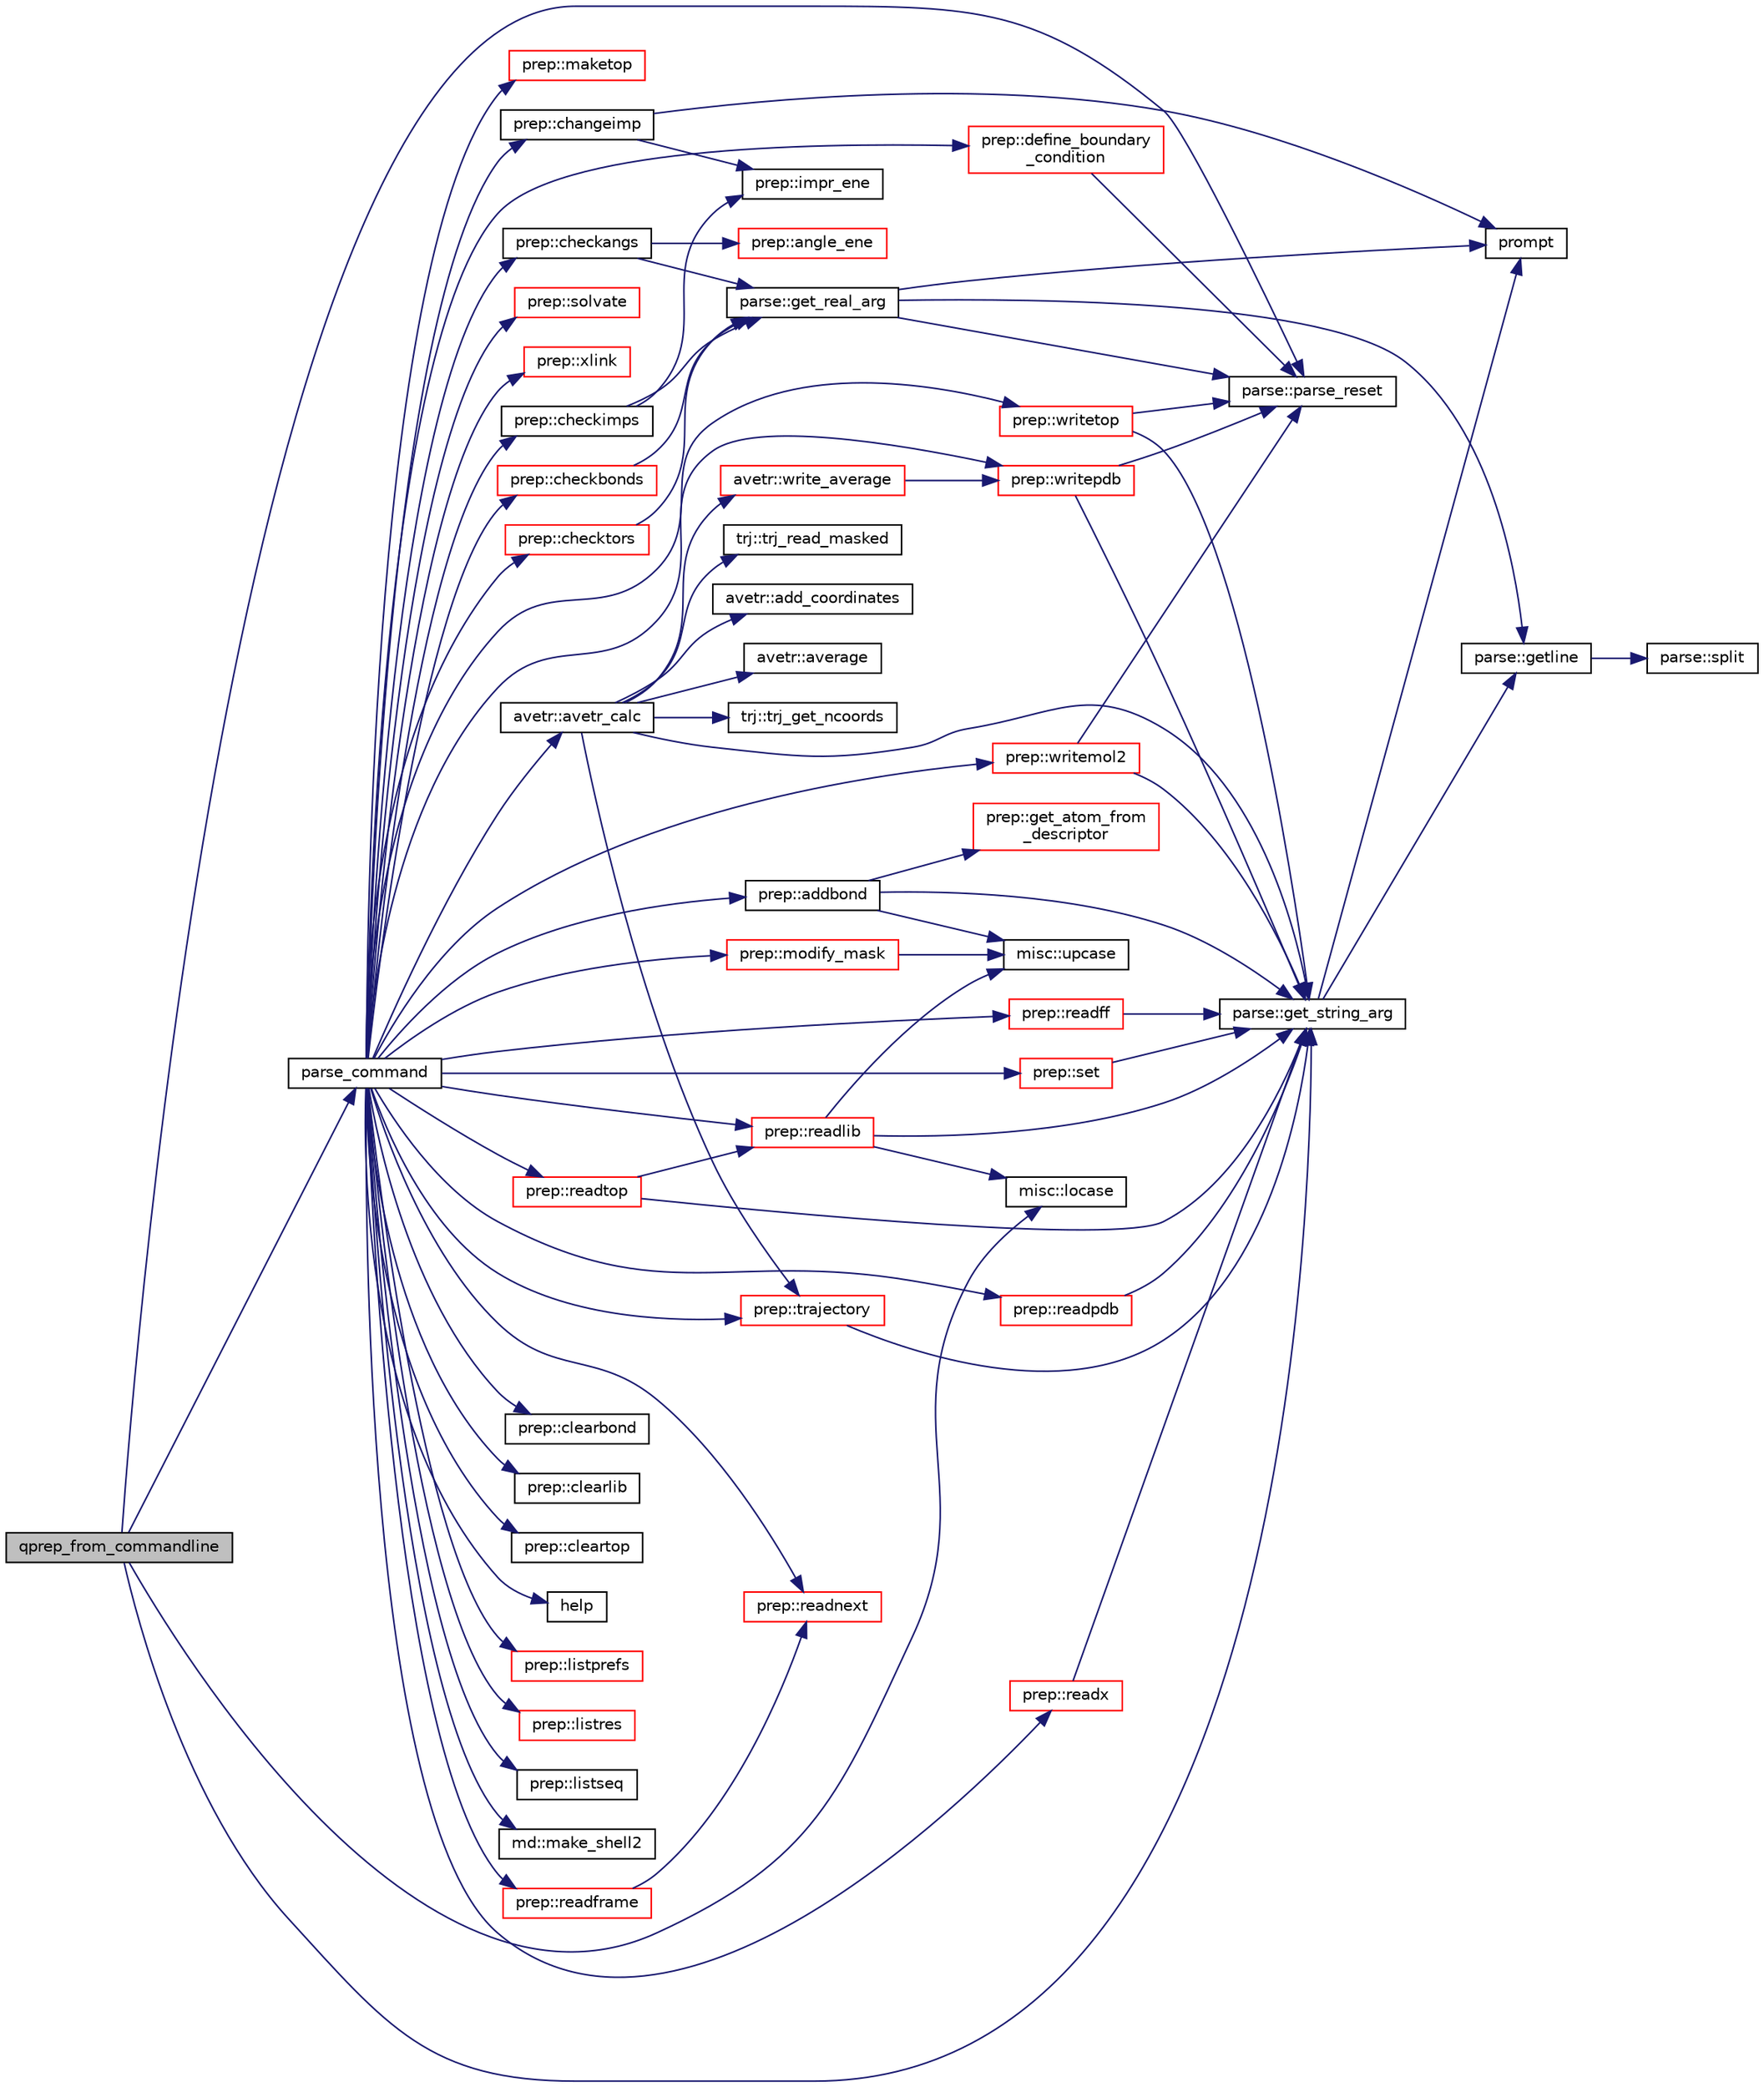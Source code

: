 digraph "qprep_from_commandline"
{
  edge [fontname="Helvetica",fontsize="10",labelfontname="Helvetica",labelfontsize="10"];
  node [fontname="Helvetica",fontsize="10",shape=record];
  rankdir="LR";
  Node1 [label="qprep_from_commandline",height=0.2,width=0.4,color="black", fillcolor="grey75", style="filled" fontcolor="black"];
  Node1 -> Node2 [color="midnightblue",fontsize="10",style="solid"];
  Node2 [label="parse::get_string_arg",height=0.2,width=0.4,color="black", fillcolor="white", style="filled",URL="$classparse.html#a17fdf061a0ee443c4a80c24d8e3cd11f"];
  Node2 -> Node3 [color="midnightblue",fontsize="10",style="solid"];
  Node3 [label="prompt",height=0.2,width=0.4,color="black", fillcolor="white", style="filled",URL="$qfep_8f90.html#a897ce0488192cf7f2a3ca4d41e5d73e3"];
  Node2 -> Node4 [color="midnightblue",fontsize="10",style="solid"];
  Node4 [label="parse::getline",height=0.2,width=0.4,color="black", fillcolor="white", style="filled",URL="$classparse.html#a362c49175b5f2d7f582dde6cb7b871af"];
  Node4 -> Node5 [color="midnightblue",fontsize="10",style="solid"];
  Node5 [label="parse::split",height=0.2,width=0.4,color="black", fillcolor="white", style="filled",URL="$classparse.html#a431f0c36309d6174287bde5e4d0e78e8"];
  Node1 -> Node6 [color="midnightblue",fontsize="10",style="solid"];
  Node6 [label="misc::locase",height=0.2,width=0.4,color="black", fillcolor="white", style="filled",URL="$classmisc.html#a809b24676ebbae2412332b832c612c3c"];
  Node1 -> Node7 [color="midnightblue",fontsize="10",style="solid"];
  Node7 [label="parse_command",height=0.2,width=0.4,color="black", fillcolor="white", style="filled",URL="$qprep_8f90.html#add7d58759b8d0826b87051647135e024"];
  Node7 -> Node8 [color="midnightblue",fontsize="10",style="solid"];
  Node8 [label="prep::addbond",height=0.2,width=0.4,color="black", fillcolor="white", style="filled",URL="$classprep.html#acadfec11c64fcb6b270659df6eda3423"];
  Node8 -> Node2 [color="midnightblue",fontsize="10",style="solid"];
  Node8 -> Node9 [color="midnightblue",fontsize="10",style="solid"];
  Node9 [label="prep::get_atom_from\l_descriptor",height=0.2,width=0.4,color="red", fillcolor="white", style="filled",URL="$classprep.html#aa1417fc48a24a3fd294d10f9254a0a0c"];
  Node8 -> Node10 [color="midnightblue",fontsize="10",style="solid"];
  Node10 [label="misc::upcase",height=0.2,width=0.4,color="black", fillcolor="white", style="filled",URL="$classmisc.html#a3d25ef800766f590365955680ff3ba2c"];
  Node7 -> Node11 [color="midnightblue",fontsize="10",style="solid"];
  Node11 [label="avetr::avetr_calc",height=0.2,width=0.4,color="black", fillcolor="white", style="filled",URL="$classavetr.html#a1fbe6b643dec51fc47c85540a07c896c"];
  Node11 -> Node12 [color="midnightblue",fontsize="10",style="solid"];
  Node12 [label="prep::trajectory",height=0.2,width=0.4,color="red", fillcolor="white", style="filled",URL="$classprep.html#aa25e33c6f5da38aba332f11ca5cff8f3"];
  Node12 -> Node2 [color="midnightblue",fontsize="10",style="solid"];
  Node11 -> Node13 [color="midnightblue",fontsize="10",style="solid"];
  Node13 [label="trj::trj_get_ncoords",height=0.2,width=0.4,color="black", fillcolor="white", style="filled",URL="$classtrj.html#aa27536bb45c1a940e73a162e2ebc02c3"];
  Node11 -> Node14 [color="midnightblue",fontsize="10",style="solid"];
  Node14 [label="trj::trj_read_masked",height=0.2,width=0.4,color="black", fillcolor="white", style="filled",URL="$classtrj.html#a950c6a0d068db4209e6d39114f00cb77"];
  Node11 -> Node15 [color="midnightblue",fontsize="10",style="solid"];
  Node15 [label="avetr::add_coordinates",height=0.2,width=0.4,color="black", fillcolor="white", style="filled",URL="$classavetr.html#aba7bd71c4ab208ec3f6f9242485c62e9"];
  Node11 -> Node2 [color="midnightblue",fontsize="10",style="solid"];
  Node11 -> Node16 [color="midnightblue",fontsize="10",style="solid"];
  Node16 [label="avetr::average",height=0.2,width=0.4,color="black", fillcolor="white", style="filled",URL="$classavetr.html#a941b904c2c76bdb1041d33b3638767de"];
  Node11 -> Node17 [color="midnightblue",fontsize="10",style="solid"];
  Node17 [label="avetr::write_average",height=0.2,width=0.4,color="red", fillcolor="white", style="filled",URL="$classavetr.html#abc64c300caa7295a817953c841196d50"];
  Node17 -> Node18 [color="midnightblue",fontsize="10",style="solid"];
  Node18 [label="prep::writepdb",height=0.2,width=0.4,color="red", fillcolor="white", style="filled",URL="$classprep.html#a86389b7be94682ea34144a6086ebf289"];
  Node18 -> Node19 [color="midnightblue",fontsize="10",style="solid"];
  Node19 [label="parse::parse_reset",height=0.2,width=0.4,color="black", fillcolor="white", style="filled",URL="$classparse.html#ab0b0c4663024ac8a04d78628109e5215"];
  Node18 -> Node2 [color="midnightblue",fontsize="10",style="solid"];
  Node7 -> Node20 [color="midnightblue",fontsize="10",style="solid"];
  Node20 [label="prep::changeimp",height=0.2,width=0.4,color="black", fillcolor="white", style="filled",URL="$classprep.html#ad6bd84f0763211bf5153b296e98f8eb8"];
  Node20 -> Node3 [color="midnightblue",fontsize="10",style="solid"];
  Node20 -> Node21 [color="midnightblue",fontsize="10",style="solid"];
  Node21 [label="prep::impr_ene",height=0.2,width=0.4,color="black", fillcolor="white", style="filled",URL="$classprep.html#ae5d14f28b42c21cbeac0a6d01b437b0a"];
  Node7 -> Node22 [color="midnightblue",fontsize="10",style="solid"];
  Node22 [label="prep::checkangs",height=0.2,width=0.4,color="black", fillcolor="white", style="filled",URL="$classprep.html#a7ac174f5565d619eba52fbd3857ecc09"];
  Node22 -> Node23 [color="midnightblue",fontsize="10",style="solid"];
  Node23 [label="parse::get_real_arg",height=0.2,width=0.4,color="black", fillcolor="white", style="filled",URL="$classparse.html#a9941ab0c7c89dad4ed63753dda092274"];
  Node23 -> Node3 [color="midnightblue",fontsize="10",style="solid"];
  Node23 -> Node4 [color="midnightblue",fontsize="10",style="solid"];
  Node23 -> Node19 [color="midnightblue",fontsize="10",style="solid"];
  Node22 -> Node24 [color="midnightblue",fontsize="10",style="solid"];
  Node24 [label="prep::angle_ene",height=0.2,width=0.4,color="red", fillcolor="white", style="filled",URL="$classprep.html#a5b47d59f9e81a2b2ef38e462a396bb5e"];
  Node7 -> Node25 [color="midnightblue",fontsize="10",style="solid"];
  Node25 [label="prep::checkbonds",height=0.2,width=0.4,color="red", fillcolor="white", style="filled",URL="$classprep.html#a8d372a19058ff7689d991fd5a1926c3c"];
  Node25 -> Node23 [color="midnightblue",fontsize="10",style="solid"];
  Node7 -> Node26 [color="midnightblue",fontsize="10",style="solid"];
  Node26 [label="prep::checkimps",height=0.2,width=0.4,color="black", fillcolor="white", style="filled",URL="$classprep.html#a61d9fe11fd8e2fcacee27aed5b2d03df"];
  Node26 -> Node23 [color="midnightblue",fontsize="10",style="solid"];
  Node26 -> Node21 [color="midnightblue",fontsize="10",style="solid"];
  Node7 -> Node27 [color="midnightblue",fontsize="10",style="solid"];
  Node27 [label="prep::checktors",height=0.2,width=0.4,color="red", fillcolor="white", style="filled",URL="$classprep.html#a78d4b6ccd1cf10b70d165ca709f2a1a3"];
  Node27 -> Node23 [color="midnightblue",fontsize="10",style="solid"];
  Node7 -> Node28 [color="midnightblue",fontsize="10",style="solid"];
  Node28 [label="prep::clearbond",height=0.2,width=0.4,color="black", fillcolor="white", style="filled",URL="$classprep.html#a24b3ed27b340b275c00ec436ee42f541"];
  Node7 -> Node29 [color="midnightblue",fontsize="10",style="solid"];
  Node29 [label="prep::clearlib",height=0.2,width=0.4,color="black", fillcolor="white", style="filled",URL="$classprep.html#a178e327edc517c88f0c9b73deaea4ea5"];
  Node7 -> Node30 [color="midnightblue",fontsize="10",style="solid"];
  Node30 [label="prep::cleartop",height=0.2,width=0.4,color="black", fillcolor="white", style="filled",URL="$classprep.html#ab6d8d62fc9dadbde610b37b9efe4413a"];
  Node7 -> Node31 [color="midnightblue",fontsize="10",style="solid"];
  Node31 [label="prep::define_boundary\l_condition",height=0.2,width=0.4,color="red", fillcolor="white", style="filled",URL="$classprep.html#a63b4a8d3ff88f78114eb1d70ba5fbef1"];
  Node31 -> Node19 [color="midnightblue",fontsize="10",style="solid"];
  Node7 -> Node32 [color="midnightblue",fontsize="10",style="solid"];
  Node32 [label="help",height=0.2,width=0.4,color="black", fillcolor="white", style="filled",URL="$qprep_8f90.html#af83560a0993e7a1fc40ca7e6f01f7baa"];
  Node7 -> Node33 [color="midnightblue",fontsize="10",style="solid"];
  Node33 [label="prep::listprefs",height=0.2,width=0.4,color="red", fillcolor="white", style="filled",URL="$classprep.html#a98a2bbf68312eda5398cd628a5acad6d"];
  Node7 -> Node34 [color="midnightblue",fontsize="10",style="solid"];
  Node34 [label="prep::listres",height=0.2,width=0.4,color="red", fillcolor="white", style="filled",URL="$classprep.html#a826ccdfd790c158de7a5c69009883282"];
  Node7 -> Node35 [color="midnightblue",fontsize="10",style="solid"];
  Node35 [label="prep::listseq",height=0.2,width=0.4,color="black", fillcolor="white", style="filled",URL="$classprep.html#a79d5c64b6e03f8453c97ee7e4b0adbc5"];
  Node7 -> Node36 [color="midnightblue",fontsize="10",style="solid"];
  Node36 [label="md::make_shell2",height=0.2,width=0.4,color="black", fillcolor="white", style="filled",URL="$classmd.html#aea303b7615d20bf4abf1e84b496fd646"];
  Node7 -> Node37 [color="midnightblue",fontsize="10",style="solid"];
  Node37 [label="prep::maketop",height=0.2,width=0.4,color="red", fillcolor="white", style="filled",URL="$classprep.html#ac1b20bb4677de808773357bae4f5b4a5"];
  Node7 -> Node38 [color="midnightblue",fontsize="10",style="solid"];
  Node38 [label="prep::modify_mask",height=0.2,width=0.4,color="red", fillcolor="white", style="filled",URL="$classprep.html#a977d8921a8e453a4a83f89e42147e5e9"];
  Node38 -> Node10 [color="midnightblue",fontsize="10",style="solid"];
  Node7 -> Node39 [color="midnightblue",fontsize="10",style="solid"];
  Node39 [label="prep::readff",height=0.2,width=0.4,color="red", fillcolor="white", style="filled",URL="$classprep.html#a266a5e1af478996cb0484355015fbd31"];
  Node39 -> Node2 [color="midnightblue",fontsize="10",style="solid"];
  Node7 -> Node40 [color="midnightblue",fontsize="10",style="solid"];
  Node40 [label="prep::readframe",height=0.2,width=0.4,color="red", fillcolor="white", style="filled",URL="$classprep.html#a76cc92e2a4be8c7ee740c6ba35b8789b"];
  Node40 -> Node41 [color="midnightblue",fontsize="10",style="solid"];
  Node41 [label="prep::readnext",height=0.2,width=0.4,color="red", fillcolor="white", style="filled",URL="$classprep.html#ab41936ec09ac09e102a791f2c28d8c37"];
  Node7 -> Node42 [color="midnightblue",fontsize="10",style="solid"];
  Node42 [label="prep::readlib",height=0.2,width=0.4,color="red", fillcolor="white", style="filled",URL="$classprep.html#a5416ced67e818030602fa86ed687ac6b"];
  Node42 -> Node2 [color="midnightblue",fontsize="10",style="solid"];
  Node42 -> Node10 [color="midnightblue",fontsize="10",style="solid"];
  Node42 -> Node6 [color="midnightblue",fontsize="10",style="solid"];
  Node7 -> Node41 [color="midnightblue",fontsize="10",style="solid"];
  Node7 -> Node43 [color="midnightblue",fontsize="10",style="solid"];
  Node43 [label="prep::readpdb",height=0.2,width=0.4,color="red", fillcolor="white", style="filled",URL="$classprep.html#a11614f4fd619fd0eb99727e258ca2300"];
  Node43 -> Node2 [color="midnightblue",fontsize="10",style="solid"];
  Node7 -> Node44 [color="midnightblue",fontsize="10",style="solid"];
  Node44 [label="prep::readtop",height=0.2,width=0.4,color="red", fillcolor="white", style="filled",URL="$classprep.html#a59d775f3eb60a2041f8a27c882d3bc70"];
  Node44 -> Node2 [color="midnightblue",fontsize="10",style="solid"];
  Node44 -> Node42 [color="midnightblue",fontsize="10",style="solid"];
  Node7 -> Node45 [color="midnightblue",fontsize="10",style="solid"];
  Node45 [label="prep::readx",height=0.2,width=0.4,color="red", fillcolor="white", style="filled",URL="$classprep.html#ab2a8422cb6cb324200f5b5bf3083675c"];
  Node45 -> Node2 [color="midnightblue",fontsize="10",style="solid"];
  Node7 -> Node46 [color="midnightblue",fontsize="10",style="solid"];
  Node46 [label="prep::set",height=0.2,width=0.4,color="red", fillcolor="white", style="filled",URL="$classprep.html#a970e6693d83b14e44100bacdd3ad4132"];
  Node46 -> Node2 [color="midnightblue",fontsize="10",style="solid"];
  Node7 -> Node47 [color="midnightblue",fontsize="10",style="solid"];
  Node47 [label="prep::solvate",height=0.2,width=0.4,color="red", fillcolor="white", style="filled",URL="$classprep.html#ab40618e65f3f9ff77388540cc08fb857"];
  Node7 -> Node12 [color="midnightblue",fontsize="10",style="solid"];
  Node7 -> Node48 [color="midnightblue",fontsize="10",style="solid"];
  Node48 [label="prep::writemol2",height=0.2,width=0.4,color="red", fillcolor="white", style="filled",URL="$classprep.html#ad083f95844e256edae2a0a1f08770477"];
  Node48 -> Node19 [color="midnightblue",fontsize="10",style="solid"];
  Node48 -> Node2 [color="midnightblue",fontsize="10",style="solid"];
  Node7 -> Node18 [color="midnightblue",fontsize="10",style="solid"];
  Node7 -> Node49 [color="midnightblue",fontsize="10",style="solid"];
  Node49 [label="prep::writetop",height=0.2,width=0.4,color="red", fillcolor="white", style="filled",URL="$classprep.html#a9c1837f9f9cc480111bc869021782ba7"];
  Node49 -> Node19 [color="midnightblue",fontsize="10",style="solid"];
  Node49 -> Node2 [color="midnightblue",fontsize="10",style="solid"];
  Node7 -> Node50 [color="midnightblue",fontsize="10",style="solid"];
  Node50 [label="prep::xlink",height=0.2,width=0.4,color="red", fillcolor="white", style="filled",URL="$classprep.html#a9e4f40f3858e73e7e2e5e520a6e99cf0"];
  Node1 -> Node19 [color="midnightblue",fontsize="10",style="solid"];
}
